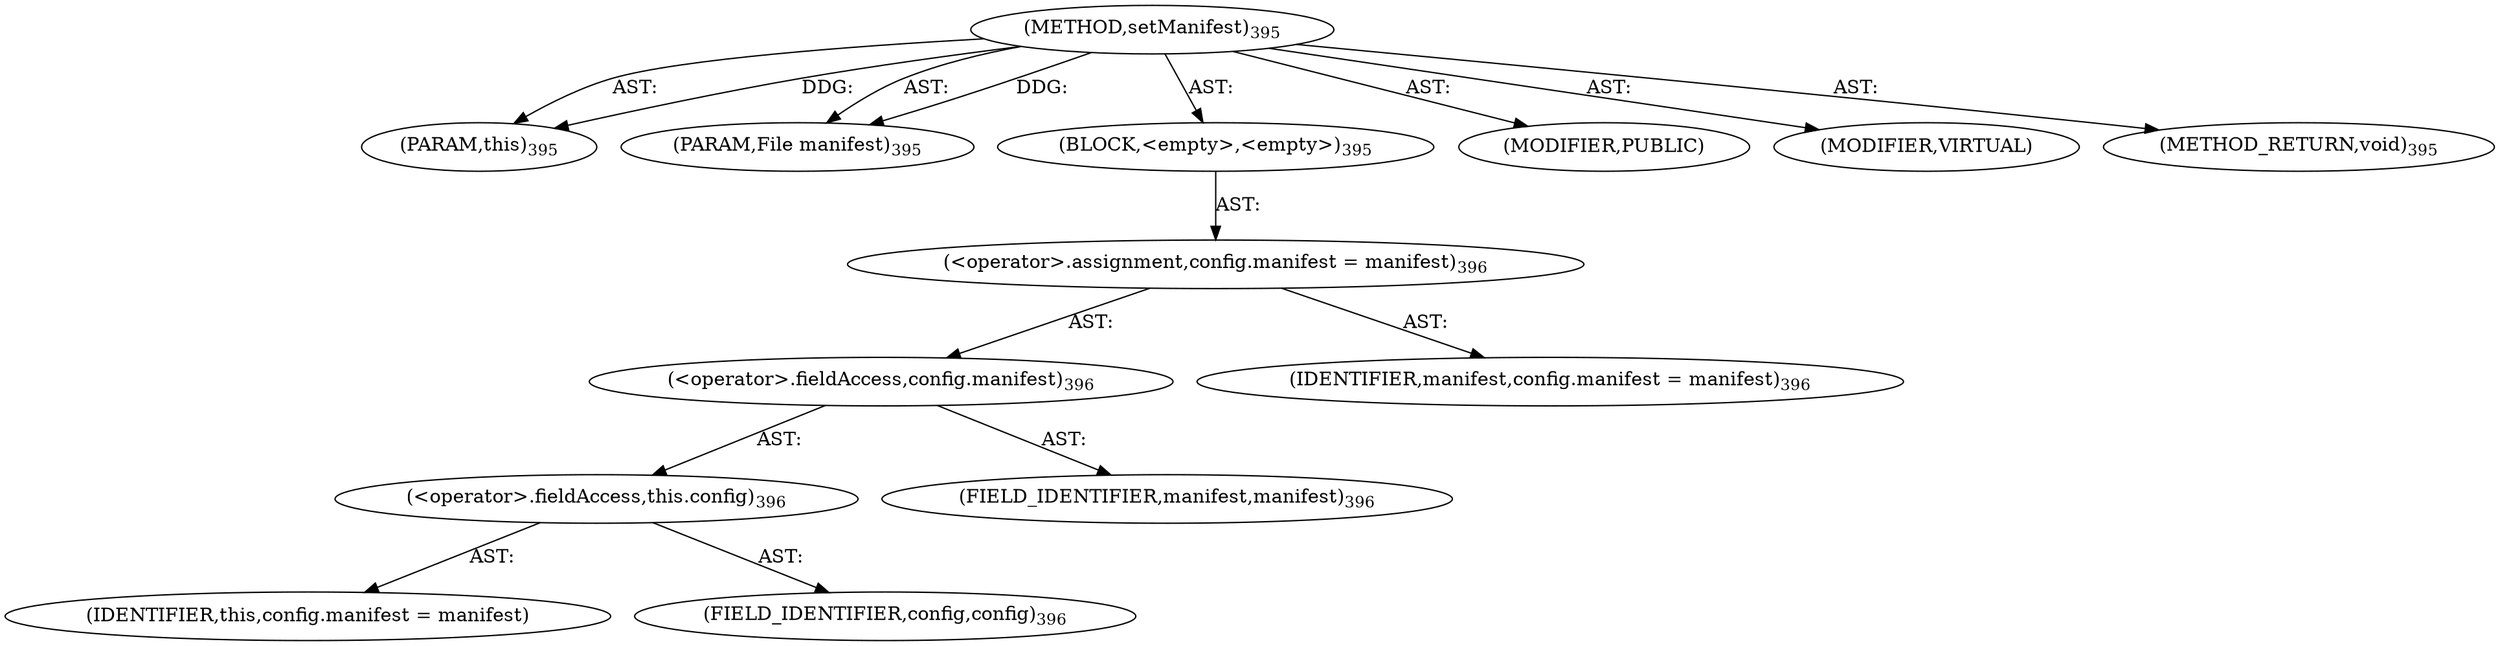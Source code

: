 digraph "setManifest" {  
"111669149715" [label = <(METHOD,setManifest)<SUB>395</SUB>> ]
"115964117016" [label = <(PARAM,this)<SUB>395</SUB>> ]
"115964117017" [label = <(PARAM,File manifest)<SUB>395</SUB>> ]
"25769803796" [label = <(BLOCK,&lt;empty&gt;,&lt;empty&gt;)<SUB>395</SUB>> ]
"30064771174" [label = <(&lt;operator&gt;.assignment,config.manifest = manifest)<SUB>396</SUB>> ]
"30064771175" [label = <(&lt;operator&gt;.fieldAccess,config.manifest)<SUB>396</SUB>> ]
"30064771176" [label = <(&lt;operator&gt;.fieldAccess,this.config)<SUB>396</SUB>> ]
"68719476815" [label = <(IDENTIFIER,this,config.manifest = manifest)> ]
"55834574884" [label = <(FIELD_IDENTIFIER,config,config)<SUB>396</SUB>> ]
"55834574885" [label = <(FIELD_IDENTIFIER,manifest,manifest)<SUB>396</SUB>> ]
"68719476816" [label = <(IDENTIFIER,manifest,config.manifest = manifest)<SUB>396</SUB>> ]
"133143986243" [label = <(MODIFIER,PUBLIC)> ]
"133143986244" [label = <(MODIFIER,VIRTUAL)> ]
"128849018899" [label = <(METHOD_RETURN,void)<SUB>395</SUB>> ]
  "111669149715" -> "115964117016"  [ label = "AST: "] 
  "111669149715" -> "115964117017"  [ label = "AST: "] 
  "111669149715" -> "25769803796"  [ label = "AST: "] 
  "111669149715" -> "133143986243"  [ label = "AST: "] 
  "111669149715" -> "133143986244"  [ label = "AST: "] 
  "111669149715" -> "128849018899"  [ label = "AST: "] 
  "25769803796" -> "30064771174"  [ label = "AST: "] 
  "30064771174" -> "30064771175"  [ label = "AST: "] 
  "30064771174" -> "68719476816"  [ label = "AST: "] 
  "30064771175" -> "30064771176"  [ label = "AST: "] 
  "30064771175" -> "55834574885"  [ label = "AST: "] 
  "30064771176" -> "68719476815"  [ label = "AST: "] 
  "30064771176" -> "55834574884"  [ label = "AST: "] 
  "111669149715" -> "115964117016"  [ label = "DDG: "] 
  "111669149715" -> "115964117017"  [ label = "DDG: "] 
}
